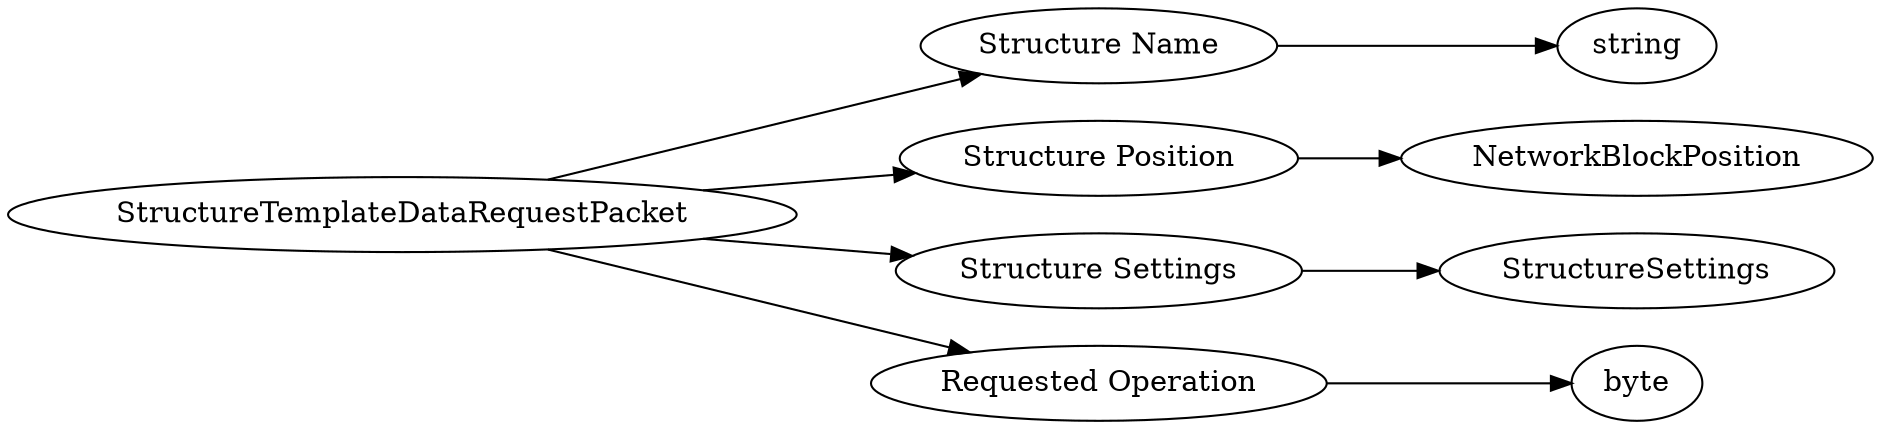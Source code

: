digraph "StructureTemplateDataRequestPacket" {
rankdir = LR
0
0 -> 1
1 -> 2
0 -> 3
3 -> 4
0 -> 5
5 -> 6
0 -> 7
7 -> 8

0 [label="StructureTemplateDataRequestPacket",comment="name: \"StructureTemplateDataRequestPacket\", typeName: \"\", id: 0, branchId: 132, recurseId: -1, attributes: 0, notes: \"\""];
1 [label="Structure Name",comment="name: \"Structure Name\", typeName: \"\", id: 1, branchId: 0, recurseId: -1, attributes: 0, notes: \"\""];
2 [label="string",comment="name: \"string\", typeName: \"\", id: 2, branchId: 0, recurseId: -1, attributes: 512, notes: \"\""];
3 [label="Structure Position",comment="name: \"Structure Position\", typeName: \"NetworkBlockPosition\", id: 3, branchId: 0, recurseId: -1, attributes: 256, notes: \"\""];
4 [label="NetworkBlockPosition",comment="name: \"NetworkBlockPosition\", typeName: \"\", id: 4, branchId: 0, recurseId: -1, attributes: 512, notes: \"\""];
5 [label="Structure Settings",comment="name: \"Structure Settings\", typeName: \"StructureSettings\", id: 5, branchId: 0, recurseId: -1, attributes: 256, notes: \"\""];
6 [label="StructureSettings",comment="name: \"StructureSettings\", typeName: \"\", id: 6, branchId: 0, recurseId: -1, attributes: 512, notes: \"\""];
7 [label="Requested Operation",comment="name: \"Requested Operation\", typeName: \"\", id: 7, branchId: 0, recurseId: -1, attributes: 0, notes: \"\""];
8 [label="byte",comment="name: \"byte\", typeName: \"\", id: 8, branchId: 0, recurseId: -1, attributes: 512, notes: \"\""];
{ rank = max;2;4;6;8}

}

